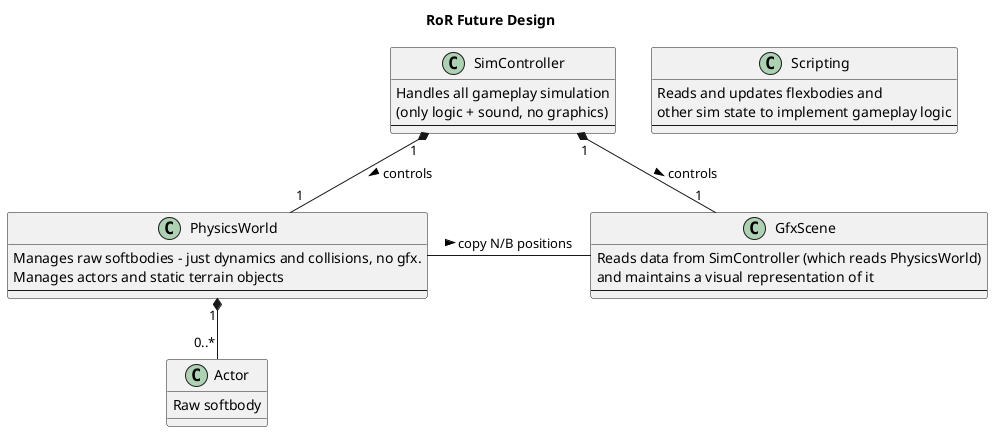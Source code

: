 @startuml

title RoR Future Design

class SimController {
    Handles all gameplay simulation
    (only logic + sound, no graphics)
    --
}

class PhysicsWorld {
    Manages raw softbodies - just dynamics and collisions, no gfx.
    Manages actors and static terrain objects
    --
}

class Actor {
    Raw softbody
}

class Scripting {
    Reads and updates flexbodies and
    other sim state to implement gameplay logic
    --
}

class GfxScene {
    Reads data from SimController (which reads PhysicsWorld)
    and maintains a visual representation of it
    --
}

SimController "1" *-- "1" PhysicsWorld : controls >
SimController "1" *-- "1" GfxScene : controls >
PhysicsWorld "1" *-- "0..*" Actor
PhysicsWorld -right- GfxScene : copy N/B positions >

@enduml
